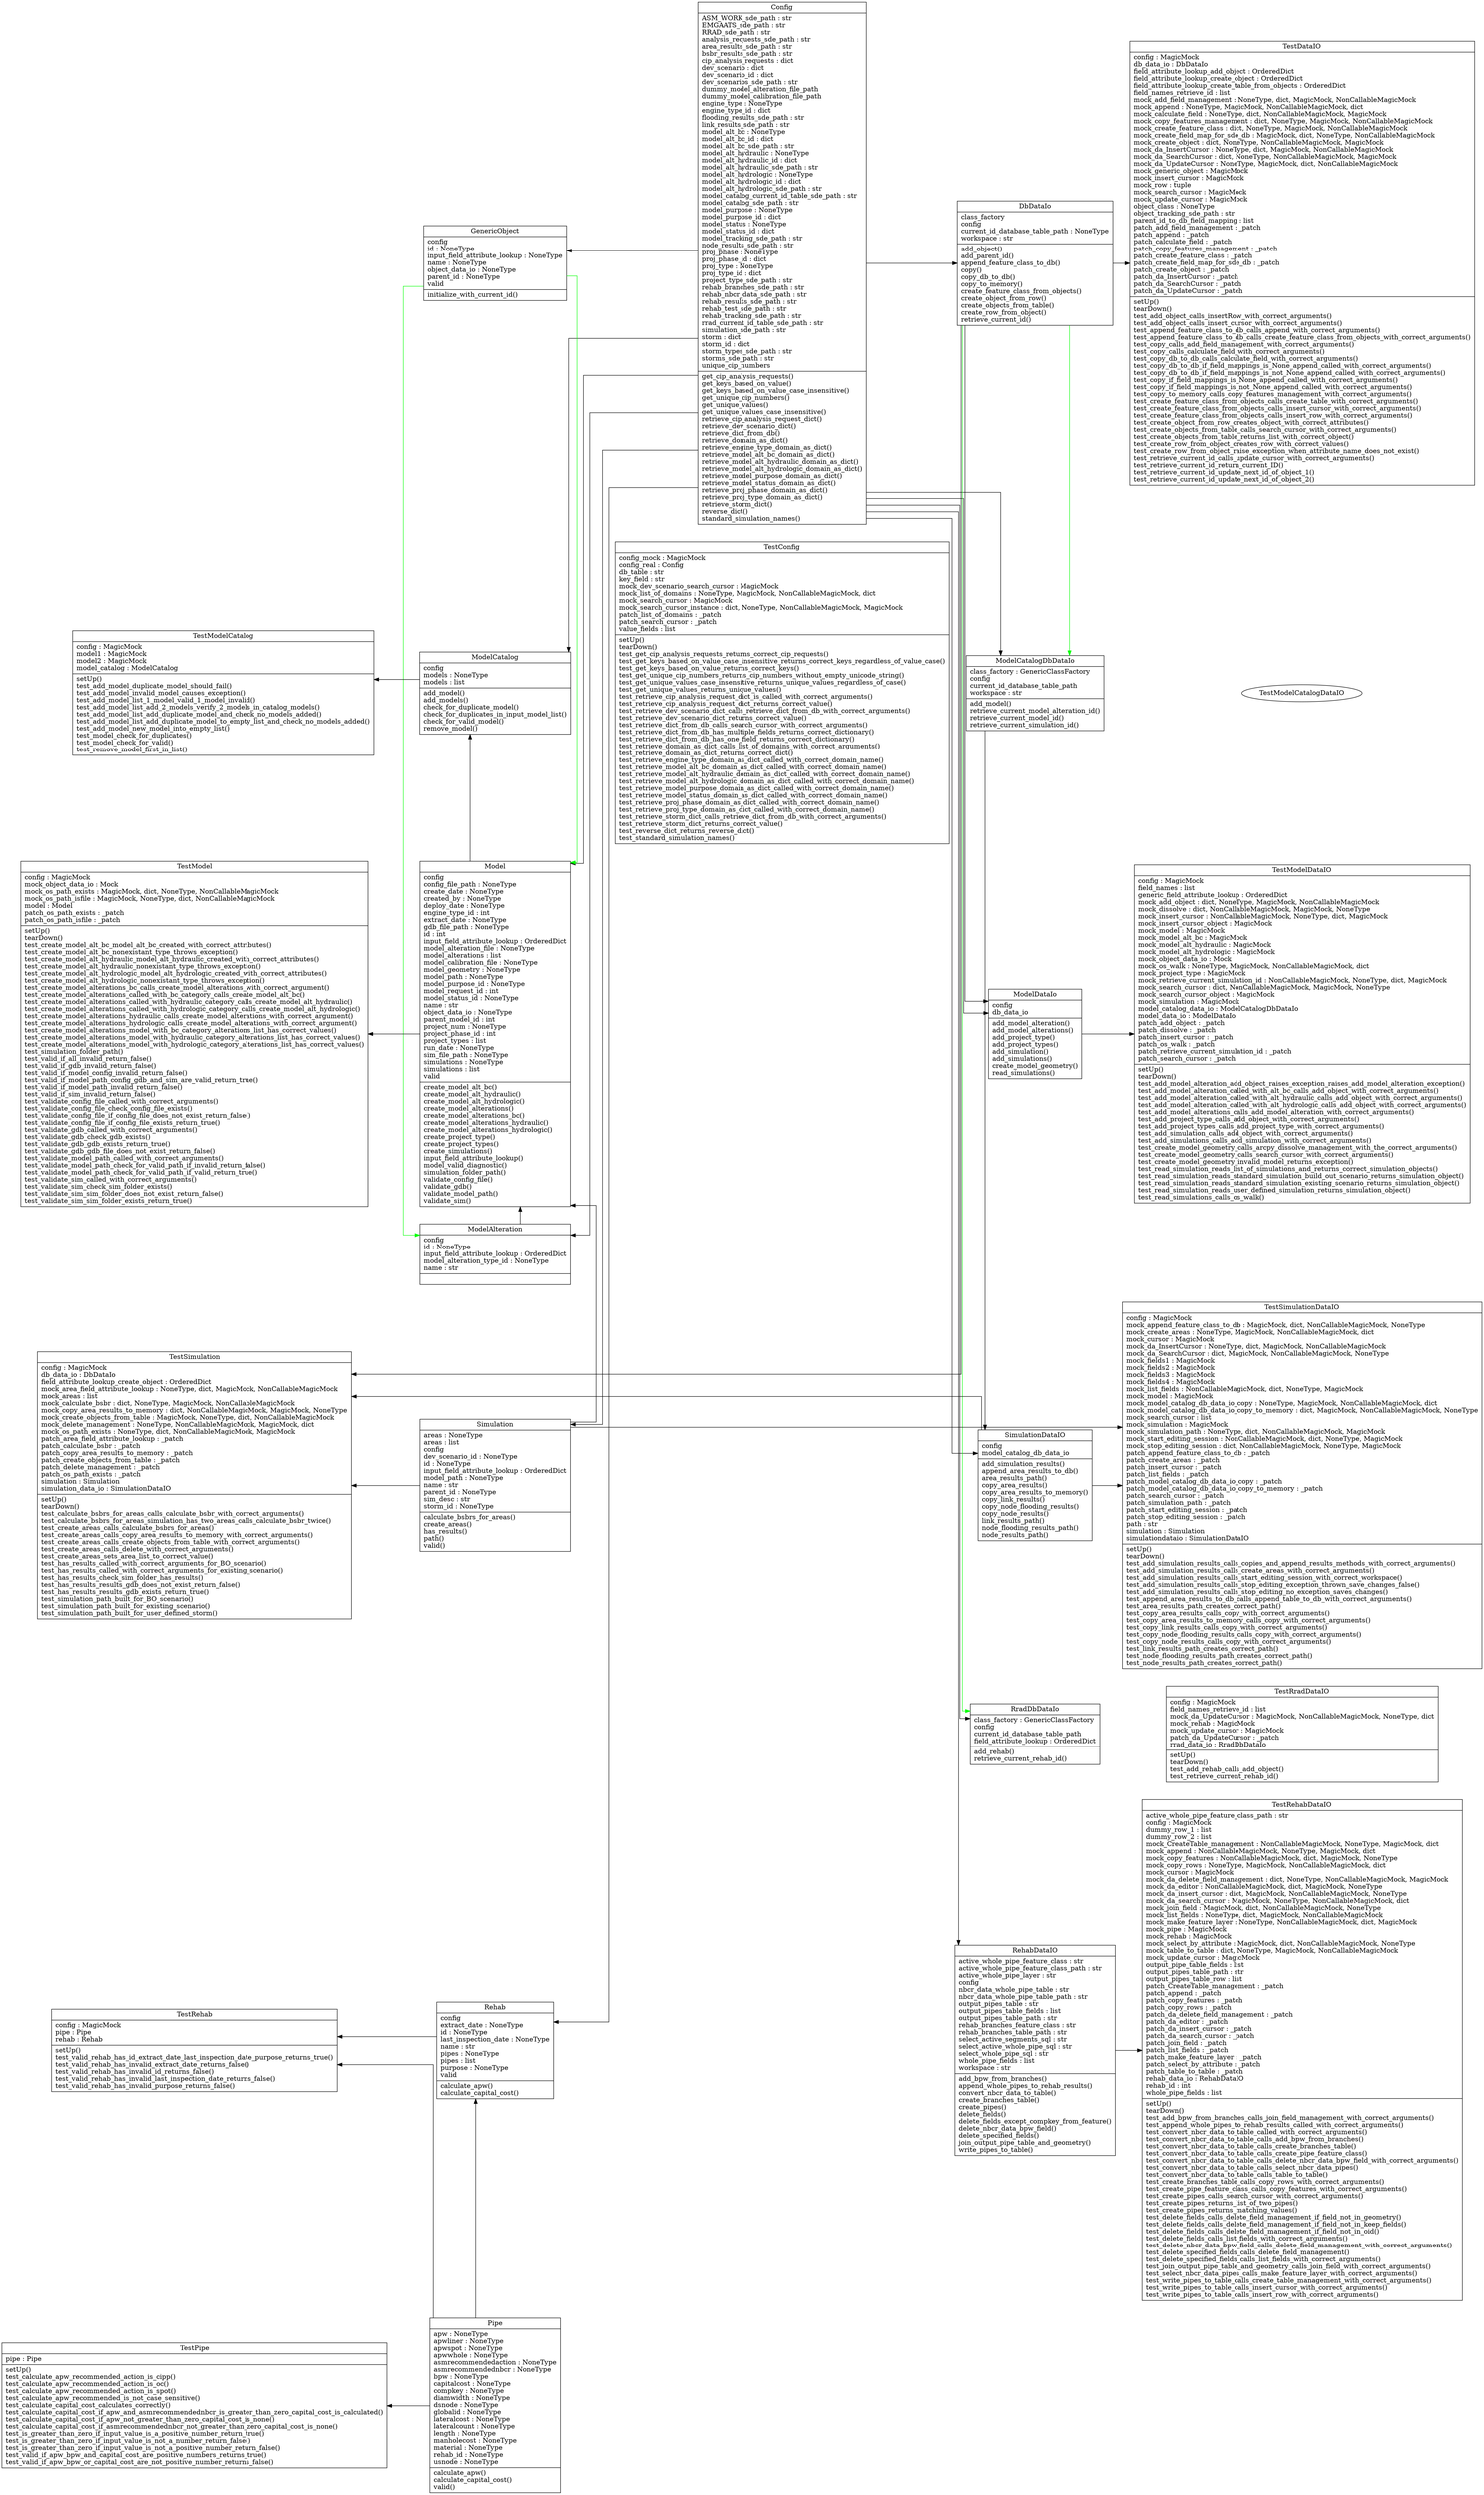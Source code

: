 digraph "classes" {
charset="utf-8"
nodesep=0.5;
rankdir="TB";
edge [ constraint=False ];
splines="ortho";
"Config" [label="{Config|ASM_WORK_sde_path : str\lEMGAATS_sde_path : str\lRRAD_sde_path : str\lanalysis_requests_sde_path : str\larea_results_sde_path : str\lbsbr_results_sde_path : str\lcip_analysis_requests : dict\ldev_scenario : dict\ldev_scenario_id : dict\ldev_scenarios_sde_path : str\ldummy_model_alteration_file_path\ldummy_model_calibration_file_path\lengine_type : NoneType\lengine_type_id : dict\lflooding_results_sde_path : str\llink_results_sde_path : str\lmodel_alt_bc : NoneType\lmodel_alt_bc_id : dict\lmodel_alt_bc_sde_path : str\lmodel_alt_hydraulic : NoneType\lmodel_alt_hydraulic_id : dict\lmodel_alt_hydraulic_sde_path : str\lmodel_alt_hydrologic : NoneType\lmodel_alt_hydrologic_id : dict\lmodel_alt_hydrologic_sde_path : str\lmodel_catalog_current_id_table_sde_path : str\lmodel_catalog_sde_path : str\lmodel_purpose : NoneType\lmodel_purpose_id : dict\lmodel_status : NoneType\lmodel_status_id : dict\lmodel_tracking_sde_path : str\lnode_results_sde_path : str\lproj_phase : NoneType\lproj_phase_id : dict\lproj_type : NoneType\lproj_type_id : dict\lproject_type_sde_path : str\lrehab_branches_sde_path : str\lrehab_nbcr_data_sde_path : str\lrehab_results_sde_path : str\lrehab_test_sde_path : str\lrehab_tracking_sde_path : str\lrrad_current_id_table_sde_path : str\lsimulation_sde_path : str\lstorm : dict\lstorm_id : dict\lstorm_types_sde_path : str\lstorms_sde_path : str\lunique_cip_numbers\l|get_cip_analysis_requests()\lget_keys_based_on_value()\lget_keys_based_on_value_case_insensitive()\lget_unique_cip_numbers()\lget_unique_values()\lget_unique_values_case_insensitive()\lretrieve_cip_analysis_request_dict()\lretrieve_dev_scenario_dict()\lretrieve_dict_from_db()\lretrieve_domain_as_dict()\lretrieve_engine_type_domain_as_dict()\lretrieve_model_alt_bc_domain_as_dict()\lretrieve_model_alt_hydraulic_domain_as_dict()\lretrieve_model_alt_hydrologic_domain_as_dict()\lretrieve_model_purpose_domain_as_dict()\lretrieve_model_status_domain_as_dict()\lretrieve_proj_phase_domain_as_dict()\lretrieve_proj_type_domain_as_dict()\lretrieve_storm_dict()\lreverse_dict()\lstandard_simulation_names()\l}", shape="record"];
"DbDataIo" [label="{DbDataIo|class_factory\lconfig\lcurrent_id_database_table_path : NoneType\lworkspace : str\l|add_object()\ladd_parent_id()\lappend_feature_class_to_db()\lcopy()\lcopy_db_to_db()\lcopy_to_memory()\lcreate_feature_class_from_objects()\lcreate_object_from_row()\lcreate_objects_from_table()\lcreate_row_from_object()\lretrieve_current_id()\l}", shape="record"];
"GenericObject" [label="{GenericObject|config\lid : NoneType\linput_field_attribute_lookup : NoneType\lname : NoneType\lobject_data_io : NoneType\lparent_id : NoneType\lvalid\l|initialize_with_current_id()\l}", shape="record"];
"Model" [label="{Model|config\lconfig_file_path : NoneType\lcreate_date : NoneType\lcreated_by : NoneType\ldeploy_date : NoneType\lengine_type_id : int\lextract_date : NoneType\lgdb_file_path : NoneType\lid : int\linput_field_attribute_lookup : OrderedDict\lmodel_alteration_file : NoneType\lmodel_alterations : list\lmodel_calibration_file : NoneType\lmodel_geometry : NoneType\lmodel_path : NoneType\lmodel_purpose_id : NoneType\lmodel_request_id : int\lmodel_status_id : NoneType\lname : str\lobject_data_io : NoneType\lparent_model_id : int\lproject_num : NoneType\lproject_phase_id : int\lproject_types : list\lrun_date : NoneType\lsim_file_path : NoneType\lsimulations : NoneType\lsimulations : list\lvalid\l|create_model_alt_bc()\lcreate_model_alt_hydraulic()\lcreate_model_alt_hydrologic()\lcreate_model_alterations()\lcreate_model_alterations_bc()\lcreate_model_alterations_hydraulic()\lcreate_model_alterations_hydrologic()\lcreate_project_type()\lcreate_project_types()\lcreate_simulations()\linput_field_attribute_lookup()\lmodel_valid_diagnostic()\lsimulation_folder_path()\lvalidate_config_file()\lvalidate_gdb()\lvalidate_model_path()\lvalidate_sim()\l}", shape="record"];
"ModelAlteration" [label="{ModelAlteration|config\lid : NoneType\linput_field_attribute_lookup : OrderedDict\lmodel_alteration_type_id : NoneType\lname : str\l|}", shape="record"];
"ModelCatalog" [label="{ModelCatalog|config\lmodels : NoneType\lmodels : list\l|add_model()\ladd_models()\lcheck_for_duplicate_model()\lcheck_for_duplicates_in_input_model_list()\lcheck_for_valid_model()\lremove_model()\l}", shape="record"];
"ModelCatalogDbDataIo" [label="{ModelCatalogDbDataIo|class_factory : GenericClassFactory\lconfig\lcurrent_id_database_table_path\lworkspace : str\l|add_model()\lretrieve_current_model_alteration_id()\lretrieve_current_model_id()\lretrieve_current_simulation_id()\l}", shape="record"];
"ModelDataIo" [label="{ModelDataIo|config\ldb_data_io\l|add_model_alteration()\ladd_model_alterations()\ladd_project_type()\ladd_project_types()\ladd_simulation()\ladd_simulations()\lcreate_model_geometry()\lread_simulations()\l}", shape="record"];
"Pipe" [label="{Pipe|apw : NoneType\lapwliner : NoneType\lapwspot : NoneType\lapwwhole : NoneType\lasmrecommendedaction : NoneType\lasmrecommendednbcr : NoneType\lbpw : NoneType\lcapitalcost : NoneType\lcompkey : NoneType\ldiamwidth : NoneType\ldsnode : NoneType\lglobalid : NoneType\llateralcost : NoneType\llateralcount : NoneType\llength : NoneType\lmanholecost : NoneType\lmaterial : NoneType\lrehab_id : NoneType\lusnode : NoneType\l|calculate_apw()\lcalculate_capital_cost()\lvalid()\l}", shape="record"];
"Rehab" [label="{Rehab|config\lextract_date : NoneType\lid : NoneType\llast_inspection_date : NoneType\lname : str\lpipes : NoneType\lpipes : list\lpurpose : NoneType\lvalid\l|calculate_apw()\lcalculate_capital_cost()\l}", shape="record"];
"RehabDataIO" [label="{RehabDataIO|active_whole_pipe_feature_class : str\lactive_whole_pipe_feature_class_path : str\lactive_whole_pipe_layer : str\lconfig\lnbcr_data_whole_pipe_table : str\lnbcr_data_whole_pipe_table_path : str\loutput_pipes_table : str\loutput_pipes_table_fields : list\loutput_pipes_table_path : str\lrehab_branches_feature_class : str\lrehab_branches_table_path : str\lselect_active_segments_sql : str\lselect_active_whole_pipe_sql : str\lselect_whole_pipe_sql : str\lwhole_pipe_fields : list\lworkspace : str\l|add_bpw_from_branches()\lappend_whole_pipes_to_rehab_results()\lconvert_nbcr_data_to_table()\lcreate_branches_table()\lcreate_pipes()\ldelete_fields()\ldelete_fields_except_compkey_from_feature()\ldelete_nbcr_data_bpw_field()\ldelete_specified_fields()\ljoin_output_pipe_table_and_geometry()\lwrite_pipes_to_table()\l}", shape="record"];
"RradDbDataIo" [label="{RradDbDataIo|class_factory : GenericClassFactory\lconfig\lcurrent_id_database_table_path\lfield_attribute_lookup : OrderedDict\l|add_rehab()\lretrieve_current_rehab_id()\l}", shape="record"];
"Simulation" [label="{Simulation|areas : NoneType\lareas : list\lconfig\ldev_scenario_id : NoneType\lid : NoneType\linput_field_attribute_lookup : OrderedDict\lmodel_path : NoneType\lname : str\lparent_id : NoneType\lsim_desc : str\lstorm_id : NoneType\l|calculate_bsbrs_for_areas()\lcreate_areas()\lhas_results()\lpath()\lvalid()\l}", shape="record"];
"SimulationDataIO" [label="{SimulationDataIO|config\lmodel_catalog_db_data_io\l|add_simulation_results()\lappend_area_results_to_db()\larea_results_path()\lcopy_area_results()\lcopy_area_results_to_memory()\lcopy_link_results()\lcopy_node_flooding_results()\lcopy_node_results()\llink_results_path()\lnode_flooding_results_path()\lnode_results_path()\l}", shape="record"];
"TestConfig" [label="{TestConfig|config_mock : MagicMock\lconfig_real : Config\ldb_table : str\lkey_field : str\lmock_dev_scenario_search_cursor : MagicMock\lmock_list_of_domains : NoneType, MagicMock, NonCallableMagicMock, dict\lmock_search_cursor : MagicMock\lmock_search_cursor_instance : dict, NoneType, NonCallableMagicMock, MagicMock\lpatch_list_of_domains : _patch\lpatch_search_cursor : _patch\lvalue_fields : list\l|setUp()\ltearDown()\ltest_get_cip_analysis_requests_returns_correct_cip_requests()\ltest_get_keys_based_on_value_case_insensitive_returns_correct_keys_regardless_of_value_case()\ltest_get_keys_based_on_value_returns_correct_keys()\ltest_get_unique_cip_numbers_returns_cip_numbers_without_empty_unicode_string()\ltest_get_unique_values_case_insensitive_returns_unique_values_regardless_of_case()\ltest_get_unique_values_returns_unique_values()\ltest_retrieve_cip_analysis_request_dict_is_called_with_correct_arguments()\ltest_retrieve_cip_analysis_request_dict_returns_correct_value()\ltest_retrieve_dev_scenario_dict_calls_retrieve_dict_from_db_with_correct_arguments()\ltest_retrieve_dev_scenario_dict_returns_correct_value()\ltest_retrieve_dict_from_db_calls_search_cursor_with_correct_arguments()\ltest_retrieve_dict_from_db_has_multiple_fields_returns_correct_dictionary()\ltest_retrieve_dict_from_db_has_one_field_returns_correct_dictionary()\ltest_retrieve_domain_as_dict_calls_list_of_domains_with_correct_arguments()\ltest_retrieve_domain_as_dict_returns_correct_dict()\ltest_retrieve_engine_type_domain_as_dict_called_with_correct_domain_name()\ltest_retrieve_model_alt_bc_domain_as_dict_called_with_correct_domain_name()\ltest_retrieve_model_alt_hydraulic_domain_as_dict_called_with_correct_domain_name()\ltest_retrieve_model_alt_hydrologic_domain_as_dict_called_with_correct_domain_name()\ltest_retrieve_model_purpose_domain_as_dict_called_with_correct_domain_name()\ltest_retrieve_model_status_domain_as_dict_called_with_correct_domain_name()\ltest_retrieve_proj_phase_domain_as_dict_called_with_correct_domain_name()\ltest_retrieve_proj_type_domain_as_dict_called_with_correct_domain_name()\ltest_retrieve_storm_dict_calls_retrieve_dict_from_db_with_correct_arguments()\ltest_retrieve_storm_dict_returns_correct_value()\ltest_reverse_dict_returns_reverse_dict()\ltest_standard_simulation_names()\l}", shape="record"];
"TestDataIO" [label="{TestDataIO|config : MagicMock\ldb_data_io : DbDataIo\lfield_attribute_lookup_add_object : OrderedDict\lfield_attribute_lookup_create_object : OrderedDict\lfield_attribute_lookup_create_table_from_objects : OrderedDict\lfield_names_retrieve_id : list\lmock_add_field_management : NoneType, dict, MagicMock, NonCallableMagicMock\lmock_append : NoneType, MagicMock, NonCallableMagicMock, dict\lmock_calculate_field : NoneType, dict, NonCallableMagicMock, MagicMock\lmock_copy_features_management : dict, NoneType, MagicMock, NonCallableMagicMock\lmock_create_feature_class : dict, NoneType, MagicMock, NonCallableMagicMock\lmock_create_field_map_for_sde_db : MagicMock, dict, NoneType, NonCallableMagicMock\lmock_create_object : dict, NoneType, NonCallableMagicMock, MagicMock\lmock_da_InsertCursor : NoneType, dict, MagicMock, NonCallableMagicMock\lmock_da_SearchCursor : dict, NoneType, NonCallableMagicMock, MagicMock\lmock_da_UpdateCursor : NoneType, MagicMock, dict, NonCallableMagicMock\lmock_generic_object : MagicMock\lmock_insert_cursor : MagicMock\lmock_row : tuple\lmock_search_cursor : MagicMock\lmock_update_cursor : MagicMock\lobject_class : NoneType\lobject_tracking_sde_path : str\lparent_id_to_db_field_mapping : list\lpatch_add_field_management : _patch\lpatch_append : _patch\lpatch_calculate_field : _patch\lpatch_copy_features_management : _patch\lpatch_create_feature_class : _patch\lpatch_create_field_map_for_sde_db : _patch\lpatch_create_object : _patch\lpatch_da_InsertCursor : _patch\lpatch_da_SearchCursor : _patch\lpatch_da_UpdateCursor : _patch\l|setUp()\ltearDown()\ltest_add_object_calls_insertRow_with_correct_arguments()\ltest_add_object_calls_insert_cursor_with_correct_arguments()\ltest_append_feature_class_to_db_calls_append_with_correct_arguments()\ltest_append_feature_class_to_db_calls_create_feature_class_from_objects_with_correct_arguments()\ltest_copy_calls_add_field_management_with_correct_arguments()\ltest_copy_calls_calculate_field_with_correct_arguments()\ltest_copy_db_to_db_calls_calculate_field_with_correct_arguments()\ltest_copy_db_to_db_if_field_mappings_is_None_append_called_with_correct_arguments()\ltest_copy_db_to_db_if_field_mappings_is_not_None_append_called_with_correct_arguments()\ltest_copy_if_field_mappings_is_None_append_called_with_correct_arguments()\ltest_copy_if_field_mappings_is_not_None_append_called_with_correct_arguments()\ltest_copy_to_memory_calls_copy_features_management_with_correct_arguments()\ltest_create_feature_class_from_objects_calls_create_table_with_correct_arguments()\ltest_create_feature_class_from_objects_calls_insert_cursor_with_correct_arguments()\ltest_create_feature_class_from_objects_calls_insert_row_with_correct_arguments()\ltest_create_object_from_row_creates_object_with_correct_attributes()\ltest_create_objects_from_table_calls_search_cursor_with_correct_arguments()\ltest_create_objects_from_table_returns_list_with_correct_object()\ltest_create_row_from_object_creates_row_with_correct_values()\ltest_create_row_from_object_raise_exception_when_attribute_name_does_not_exist()\ltest_retrieve_current_id_calls_update_cursor_with_correct_arguments()\ltest_retrieve_current_id_return_current_ID()\ltest_retrieve_current_id_update_next_id_of_object_1()\ltest_retrieve_current_id_update_next_id_of_object_2()\l}", shape="record"];
"TestModel" [label="{TestModel|config : MagicMock\lmock_object_data_io : Mock\lmock_os_path_exists : MagicMock, dict, NoneType, NonCallableMagicMock\lmock_os_path_isfile : MagicMock, NoneType, dict, NonCallableMagicMock\lmodel : Model\lpatch_os_path_exists : _patch\lpatch_os_path_isfile : _patch\l|setUp()\ltearDown()\ltest_create_model_alt_bc_model_alt_bc_created_with_correct_attributes()\ltest_create_model_alt_bc_nonexistant_type_throws_exception()\ltest_create_model_alt_hydraulic_model_alt_hydraulic_created_with_correct_attributes()\ltest_create_model_alt_hydraulic_nonexistant_type_throws_exception()\ltest_create_model_alt_hydrologic_model_alt_hydrologic_created_with_correct_attributes()\ltest_create_model_alt_hydrologic_nonexistant_type_throws_exception()\ltest_create_model_alterations_bc_calls_create_model_alterations_with_correct_argument()\ltest_create_model_alterations_called_with_bc_category_calls_create_model_alt_bc()\ltest_create_model_alterations_called_with_hydraulic_category_calls_create_model_alt_hydraulic()\ltest_create_model_alterations_called_with_hydrologic_category_calls_create_model_alt_hydrologic()\ltest_create_model_alterations_hydraulic_calls_create_model_alterations_with_correct_argument()\ltest_create_model_alterations_hydrologic_calls_create_model_alterations_with_correct_argument()\ltest_create_model_alterations_model_with_bc_category_alterations_list_has_correct_values()\ltest_create_model_alterations_model_with_hydraulic_category_alterations_list_has_correct_values()\ltest_create_model_alterations_model_with_hydrologic_category_alterations_list_has_correct_values()\ltest_simulation_folder_path()\ltest_valid_if_all_invalid_return_false()\ltest_valid_if_gdb_invalid_return_false()\ltest_valid_if_model_config_invalid_return_false()\ltest_valid_if_model_path_config_gdb_and_sim_are_valid_return_true()\ltest_valid_if_model_path_invalid_return_false()\ltest_valid_if_sim_invalid_return_false()\ltest_validate_config_file_called_with_correct_arguments()\ltest_validate_config_file_check_config_file_exists()\ltest_validate_config_file_if_config_file_does_not_exist_return_false()\ltest_validate_config_file_if_config_file_exists_return_true()\ltest_validate_gdb_called_with_correct_arguments()\ltest_validate_gdb_check_gdb_exists()\ltest_validate_gdb_gdb_exists_return_true()\ltest_validate_gdb_gdb_file_does_not_exist_return_false()\ltest_validate_model_path_called_with_correct_arguments()\ltest_validate_model_path_check_for_valid_path_if_invalid_return_false()\ltest_validate_model_path_check_for_valid_path_if_valid_return_true()\ltest_validate_sim_called_with_correct_arguments()\ltest_validate_sim_check_sim_folder_exists()\ltest_validate_sim_sim_folder_does_not_exist_return_false()\ltest_validate_sim_sim_folder_exists_return_true()\l}", shape="record"];
"TestModelCatalog" [label="{TestModelCatalog|config : MagicMock\lmodel1 : MagicMock\lmodel2 : MagicMock\lmodel_catalog : ModelCatalog\l|setUp()\ltest_add_model_duplicate_model_should_fail()\ltest_add_model_invalid_model_causes_exception()\ltest_add_model_list_1_model_valid_1_model_invalid()\ltest_add_model_list_add_2_models_verify_2_models_in_catalog_models()\ltest_add_model_list_add_duplicate_model_and_check_no_models_added()\ltest_add_model_list_add_duplicate_model_to_empty_list_and_check_no_models_added()\ltest_add_model_new_model_into_empty_list()\ltest_model_check_for_duplicates()\ltest_model_check_for_valid()\ltest_remove_model_first_in_list()\l}", shape="record"];
"TestModelDataIO" [label="{TestModelDataIO|config : MagicMock\lfield_names : list\lgeneric_field_attribute_lookup : OrderedDict\lmock_add_object : dict, NoneType, MagicMock, NonCallableMagicMock\lmock_dissolve : dict, NonCallableMagicMock, MagicMock, NoneType\lmock_insert_cursor : NonCallableMagicMock, NoneType, dict, MagicMock\lmock_insert_cursor_object : MagicMock\lmock_model : MagicMock\lmock_model_alt_bc : MagicMock\lmock_model_alt_hydraulic : MagicMock\lmock_model_alt_hydrologic : MagicMock\lmock_object_data_io : Mock\lmock_os_walk : NoneType, MagicMock, NonCallableMagicMock, dict\lmock_project_type : MagicMock\lmock_retrieve_current_simulation_id : NonCallableMagicMock, NoneType, dict, MagicMock\lmock_search_cursor : dict, NonCallableMagicMock, MagicMock, NoneType\lmock_search_cursor_object : MagicMock\lmock_simulation : MagicMock\lmodel_catalog_data_io : ModelCatalogDbDataIo\lmodel_data_io : ModelDataIo\lpatch_add_object : _patch\lpatch_dissolve : _patch\lpatch_insert_cursor : _patch\lpatch_os_walk : _patch\lpatch_retrieve_current_simulation_id : _patch\lpatch_search_cursor : _patch\l|setUp()\ltearDown()\ltest_add_model_alteration_add_object_raises_exception_raises_add_model_alteration_exception()\ltest_add_model_alteration_called_with_alt_bc_calls_add_object_with_correct_arguments()\ltest_add_model_alteration_called_with_alt_hydraulic_calls_add_object_with_correct_arguments()\ltest_add_model_alteration_called_with_alt_hydrologic_calls_add_object_with_correct_arguments()\ltest_add_model_alterations_calls_add_model_alteration_with_correct_arguments()\ltest_add_project_type_calls_add_object_with_correct_arguments()\ltest_add_project_types_calls_add_project_type_with_correct_arguments()\ltest_add_simulation_calls_add_object_with_correct_arguments()\ltest_add_simulations_calls_add_simulation_with_correct_arguments()\ltest_create_model_geometry_calls_arcpy_dissolve_management_with_the_correct_arguments()\ltest_create_model_geometry_calls_search_cursor_with_correct_arguments()\ltest_create_model_geometry_invalid_model_returns_exception()\ltest_read_simulation_reads_list_of_simulations_and_returns_correct_simulation_objects()\ltest_read_simulation_reads_standard_simulation_build_out_scenario_returns_simulation_object()\ltest_read_simulation_reads_standard_simulation_existing_scenario_returns_simulation_object()\ltest_read_simulation_reads_user_defined_simulation_returns_simulation_object()\ltest_read_simulations_calls_os_walk()\l}", shape="record"];
"TestPipe" [label="{TestPipe|pipe : Pipe\l|setUp()\ltest_calculate_apw_recommended_action_is_cipp()\ltest_calculate_apw_recommended_action_is_oc()\ltest_calculate_apw_recommended_action_is_spot()\ltest_calculate_apw_recommended_is_not_case_sensitive()\ltest_calculate_capital_cost_calculates_correctly()\ltest_calculate_capital_cost_if_apw_and_asmrecommendednbcr_is_greater_than_zero_capital_cost_is_calculated()\ltest_calculate_capital_cost_if_apw_not_greater_than_zero_capital_cost_is_none()\ltest_calculate_capital_cost_if_asmrecommendednbcr_not_greater_than_zero_capital_cost_is_none()\ltest_is_greater_than_zero_if_input_value_is_a_positive_number_return_true()\ltest_is_greater_than_zero_if_input_value_is_not_a_number_return_false()\ltest_is_greater_than_zero_if_input_value_is_not_a_positive_number_return_false()\ltest_valid_if_apw_bpw_and_capital_cost_are_positive_numbers_returns_true()\ltest_valid_if_apw_bpw_or_capital_cost_are_not_positive_number_returns_false()\l}", shape="record"];
"TestRehab" [label="{TestRehab|config : MagicMock\lpipe : Pipe\lrehab : Rehab\l|setUp()\ltest_valid_rehab_has_id_extract_date_last_inspection_date_purpose_returns_true()\ltest_valid_rehab_has_invalid_extract_date_returns_false()\ltest_valid_rehab_has_invalid_id_returns_false()\ltest_valid_rehab_has_invalid_last_inspection_date_returns_false()\ltest_valid_rehab_has_invalid_purpose_returns_false()\l}", shape="record"];
"TestRehabDataIO" [label="{TestRehabDataIO|active_whole_pipe_feature_class_path : str\lconfig : MagicMock\ldummy_row_1 : list\ldummy_row_2 : list\lmock_CreateTable_management : NonCallableMagicMock, NoneType, MagicMock, dict\lmock_append : NonCallableMagicMock, NoneType, MagicMock, dict\lmock_copy_features : NonCallableMagicMock, dict, MagicMock, NoneType\lmock_copy_rows : NoneType, MagicMock, NonCallableMagicMock, dict\lmock_cursor : MagicMock\lmock_da_delete_field_management : dict, NoneType, NonCallableMagicMock, MagicMock\lmock_da_editor : NonCallableMagicMock, dict, MagicMock, NoneType\lmock_da_insert_cursor : dict, MagicMock, NonCallableMagicMock, NoneType\lmock_da_search_cursor : MagicMock, NoneType, NonCallableMagicMock, dict\lmock_join_field : MagicMock, dict, NonCallableMagicMock, NoneType\lmock_list_fields : NoneType, dict, MagicMock, NonCallableMagicMock\lmock_make_feature_layer : NoneType, NonCallableMagicMock, dict, MagicMock\lmock_pipe : MagicMock\lmock_rehab : MagicMock\lmock_select_by_attribute : MagicMock, dict, NonCallableMagicMock, NoneType\lmock_table_to_table : dict, NoneType, MagicMock, NonCallableMagicMock\lmock_update_cursor : MagicMock\loutput_pipe_table_fields : list\loutput_pipes_table_path : str\loutput_pipes_table_row : list\lpatch_CreateTable_management : _patch\lpatch_append : _patch\lpatch_copy_features : _patch\lpatch_copy_rows : _patch\lpatch_da_delete_field_management : _patch\lpatch_da_editor : _patch\lpatch_da_insert_cursor : _patch\lpatch_da_search_cursor : _patch\lpatch_join_field : _patch\lpatch_list_fields : _patch\lpatch_make_feature_layer : _patch\lpatch_select_by_attribute : _patch\lpatch_table_to_table : _patch\lrehab_data_io : RehabDataIO\lrehab_id : int\lwhole_pipe_fields : list\l|setUp()\ltearDown()\ltest_add_bpw_from_branches_calls_join_field_management_with_correct_arguments()\ltest_append_whole_pipes_to_rehab_results_called_with_correct_arguments()\ltest_convert_nbcr_data_to_table_called_with_correct_arguments()\ltest_convert_nbcr_data_to_table_calls_add_bpw_from_branches()\ltest_convert_nbcr_data_to_table_calls_create_branches_table()\ltest_convert_nbcr_data_to_table_calls_create_pipe_feature_class()\ltest_convert_nbcr_data_to_table_calls_delete_nbcr_data_bpw_field_with_correct_arguments()\ltest_convert_nbcr_data_to_table_calls_select_nbcr_data_pipes()\ltest_convert_nbcr_data_to_table_calls_table_to_table()\ltest_create_branches_table_calls_copy_rows_with_correct_arguments()\ltest_create_pipe_feature_class_calls_copy_features_with_correct_arguments()\ltest_create_pipes_calls_search_cursor_with_correct_arguments()\ltest_create_pipes_returns_list_of_two_pipes()\ltest_create_pipes_returns_matching_values()\ltest_delete_fields_calls_delete_field_management_if_field_not_in_geometry()\ltest_delete_fields_calls_delete_field_management_if_field_not_in_keep_fields()\ltest_delete_fields_calls_delete_field_management_if_field_not_in_oid()\ltest_delete_fields_calls_list_fields_with_correct_arguments()\ltest_delete_nbcr_data_bpw_field_calls_delete_field_management_with_correct_arguments()\ltest_delete_specified_fields_calls_delete_field_management()\ltest_delete_specified_fields_calls_list_fields_with_correct_arguments()\ltest_join_output_pipe_table_and_geometry_calls_join_field_with_correct_arguments()\ltest_select_nbcr_data_pipes_calls_make_feature_layer_with_correct_arguments()\ltest_write_pipes_to_table_calls_create_table_management_with_correct_arguments()\ltest_write_pipes_to_table_calls_insert_cursor_with_correct_arguments()\ltest_write_pipes_to_table_calls_insert_row_with_correct_arguments()\l}", shape="record"];
"TestRradDataIO" [label="{TestRradDataIO|config : MagicMock\lfield_names_retrieve_id : list\lmock_da_UpdateCursor : MagicMock, NonCallableMagicMock, NoneType, dict\lmock_rehab : MagicMock\lmock_update_cursor : MagicMock\lpatch_da_UpdateCursor : _patch\lrrad_data_io : RradDbDataIo\l|setUp()\ltearDown()\ltest_add_rehab_calls_add_object()\ltest_retrieve_current_rehab_id()\l}", shape="record"];
"TestSimulation" [label="{TestSimulation|config : MagicMock\ldb_data_io : DbDataIo\lfield_attribute_lookup_create_object : OrderedDict\lmock_area_field_attribute_lookup : NoneType, dict, MagicMock, NonCallableMagicMock\lmock_areas : list\lmock_calculate_bsbr : dict, NoneType, MagicMock, NonCallableMagicMock\lmock_copy_area_results_to_memory : dict, NonCallableMagicMock, MagicMock, NoneType\lmock_create_objects_from_table : MagicMock, NoneType, dict, NonCallableMagicMock\lmock_delete_management : NoneType, NonCallableMagicMock, MagicMock, dict\lmock_os_path_exists : NoneType, dict, NonCallableMagicMock, MagicMock\lpatch_area_field_attribute_lookup : _patch\lpatch_calculate_bsbr : _patch\lpatch_copy_area_results_to_memory : _patch\lpatch_create_objects_from_table : _patch\lpatch_delete_management : _patch\lpatch_os_path_exists : _patch\lsimulation : Simulation\lsimulation_data_io : SimulationDataIO\l|setUp()\ltearDown()\ltest_calculate_bsbrs_for_areas_calls_calculate_bsbr_with_correct_arguments()\ltest_calculate_bsbrs_for_areas_simulation_has_two_areas_calls_calculate_bsbr_twice()\ltest_create_areas_calls_calculate_bsbrs_for_areas()\ltest_create_areas_calls_copy_area_results_to_memory_with_correct_arguments()\ltest_create_areas_calls_create_objects_from_table_with_correct_arguments()\ltest_create_areas_calls_delete_with_correct_arguments()\ltest_create_areas_sets_area_list_to_correct_value()\ltest_has_results_called_with_correct_arguments_for_BO_scenario()\ltest_has_results_called_with_correct_arguments_for_existing_scenario()\ltest_has_results_check_sim_folder_has_results()\ltest_has_results_results_gdb_does_not_exist_return_false()\ltest_has_results_results_gdb_exists_return_true()\ltest_simulation_path_built_for_BO_scenario()\ltest_simulation_path_built_for_existing_scenario()\ltest_simulation_path_built_for_user_defined_storm()\l}", shape="record"];
"TestSimulationDataIO" [label="{TestSimulationDataIO|config : MagicMock\lmock_append_feature_class_to_db : MagicMock, dict, NonCallableMagicMock, NoneType\lmock_create_areas : NoneType, MagicMock, NonCallableMagicMock, dict\lmock_cursor : MagicMock\lmock_da_InsertCursor : NoneType, dict, MagicMock, NonCallableMagicMock\lmock_da_SearchCursor : dict, MagicMock, NonCallableMagicMock, NoneType\lmock_fields1 : MagicMock\lmock_fields2 : MagicMock\lmock_fields3 : MagicMock\lmock_fields4 : MagicMock\lmock_list_fields : NonCallableMagicMock, dict, NoneType, MagicMock\lmock_model : MagicMock\lmock_model_catalog_db_data_io_copy : NoneType, MagicMock, NonCallableMagicMock, dict\lmock_model_catalog_db_data_io_copy_to_memory : dict, MagicMock, NonCallableMagicMock, NoneType\lmock_search_cursor : list\lmock_simulation : MagicMock\lmock_simulation_path : NoneType, dict, NonCallableMagicMock, MagicMock\lmock_start_editing_session : NonCallableMagicMock, dict, NoneType, MagicMock\lmock_stop_editing_session : dict, NonCallableMagicMock, NoneType, MagicMock\lpatch_append_feature_class_to_db : _patch\lpatch_create_areas : _patch\lpatch_insert_cursor : _patch\lpatch_list_fields : _patch\lpatch_model_catalog_db_data_io_copy : _patch\lpatch_model_catalog_db_data_io_copy_to_memory : _patch\lpatch_search_cursor : _patch\lpatch_simulation_path : _patch\lpatch_start_editing_session : _patch\lpatch_stop_editing_session : _patch\lpath : str\lsimulation : Simulation\lsimulationdataio : SimulationDataIO\l|setUp()\ltearDown()\ltest_add_simulation_results_calls_copies_and_append_results_methods_with_correct_arguments()\ltest_add_simulation_results_calls_create_areas_with_correct_arguments()\ltest_add_simulation_results_calls_start_editing_session_with_correct_workspace()\ltest_add_simulation_results_calls_stop_editing_exception_thrown_save_changes_false()\ltest_add_simulation_results_calls_stop_editing_no_exception_saves_changes()\ltest_append_area_results_to_db_calls_append_table_to_db_with_correct_arguments()\ltest_area_results_path_creates_correct_path()\ltest_copy_area_results_calls_copy_with_correct_arguments()\ltest_copy_area_results_to_memory_calls_copy_with_correct_arguments()\ltest_copy_link_results_calls_copy_with_correct_arguments()\ltest_copy_node_flooding_results_calls_copy_with_correct_arguments()\ltest_copy_node_results_calls_copy_with_correct_arguments()\ltest_link_results_path_creates_correct_path()\ltest_node_flooding_results_path_creates_correct_path()\ltest_node_results_path_creates_correct_path()\l}", shape="record"];

"_d0" [label="_d0", shape="record" style=invis];
"_d2" [label="_d2", shape="record" style=invis];
"_d7" [label="_d7", shape="record" style=invis];
"_d8" [label="_d8", shape="record" style=invis];
"_d1" [label="_d1", shape="record" style=invis];
"_d3" [label="_d3", shape="record" style=invis];
"_d6" [label="_d6", shape="record" style=invis];
"_d9" [label="_d9", shape="record" style=invis];
"_d10" [label="_d10", shape="record" style=invis];
"_d11" [label="_d11", shape="record" style=invis];
"_d4" [label="_d4", shape="record" style=invis];
"_d12" [label="_d12", shape="record" style=invis];
"_d5" [label="_d5", shape="record" style=invis];
"_d13" [label="_d13", shape="record" style=invis];

{rank= tb "_d0"->"TestModelCatalog"->"TestModel"->"_d2"->"TestSimulation"->"_d7"->"TestRehab"->"TestPipe" [constraint=true style=invis]};
{rank= tb "GenericObject"->"ModelCatalog"->"Model"->"ModelAlteration"->"Simulation"->"_d8"->"Rehab"->"Pipe" [constraint=true style=invis]};
{rank= tb "Config"->"TestConfig"->"_d1"->"_d3"->"_d6"->"_d9"->"_d10"->"_d11" [constraint=true style=invis]};
{rank= tb "DbDataIo"->"ModelCatalogDbDataIo"->"ModelDataIo"->"_d4"->"SimulationDataIO"->"RradDbDataIo"->"RehabDataIO"->"_d12" [constraint=true style=invis]};
{rank= tb "TestDataIO"->"TestModelCatalogDataIO"->"TestModelDataIO"->"_d5"->"TestSimulationDataIO"->"TestRradDataIO"->"TestRehabDataIO"->"_d13" [constraint=true style=invis]};
{rank= same TestModelCatalog->ModelCatalog->TestConfig->ModelCatalogDbDataIo->TestModelCatalogDataIO [constraint=True style=invis]};
"Config"->"GenericObject";
"Config"->"DbDataIo";
"DbDataIo"->"TestDataIO";
"ModelCatalog"->"TestModelCatalog";
"Config"->"ModelCatalog";
"Model"->"ModelCatalog";
"Config"->"ModelCatalogDbDataIo";
"Model"->"TestModel";
"Config"->"Model";
"ModelAlteration"->"Model";
"Simulation"->"Model";
"Config"->"ModelDataIo";
"DbDataIo"->"ModelDataIo";
"ModelDataIo"->"TestModelDataIO";
"Config"->"ModelAlteration";
"DbDataIo"->"TestSimulation";
"Simulation"->"TestSimulation";
"SimulationDataIO"->"TestSimulation";
"Config"->"Simulation";
"Config"->"SimulationDataIO";
"ModelCatalogDbDataIo"->"SimulationDataIO";
"Simulation"->"TestSimulationDataIO";
"SimulationDataIO"->"TestSimulationDataIO";
"Config"->"RradDbDataIo";
"Rehab"->"TestRehab";
"Pipe"->"TestRehab";
"Config"->"Rehab";
"Pipe"->"Rehab";
"Config"->"RehabDataIO";
"RehabDataIO"->"TestRehabDataIO";
"Pipe"->"TestPipe";
"DbDataIo"->"ModelCatalogDbDataIo" [color="green"];
"GenericObject"->"Model" [color="green"];
"GenericObject"->"ModelAlteration" [color="green"];
"DbDataIo"->"RradDbDataIo" [color="green"];
}
